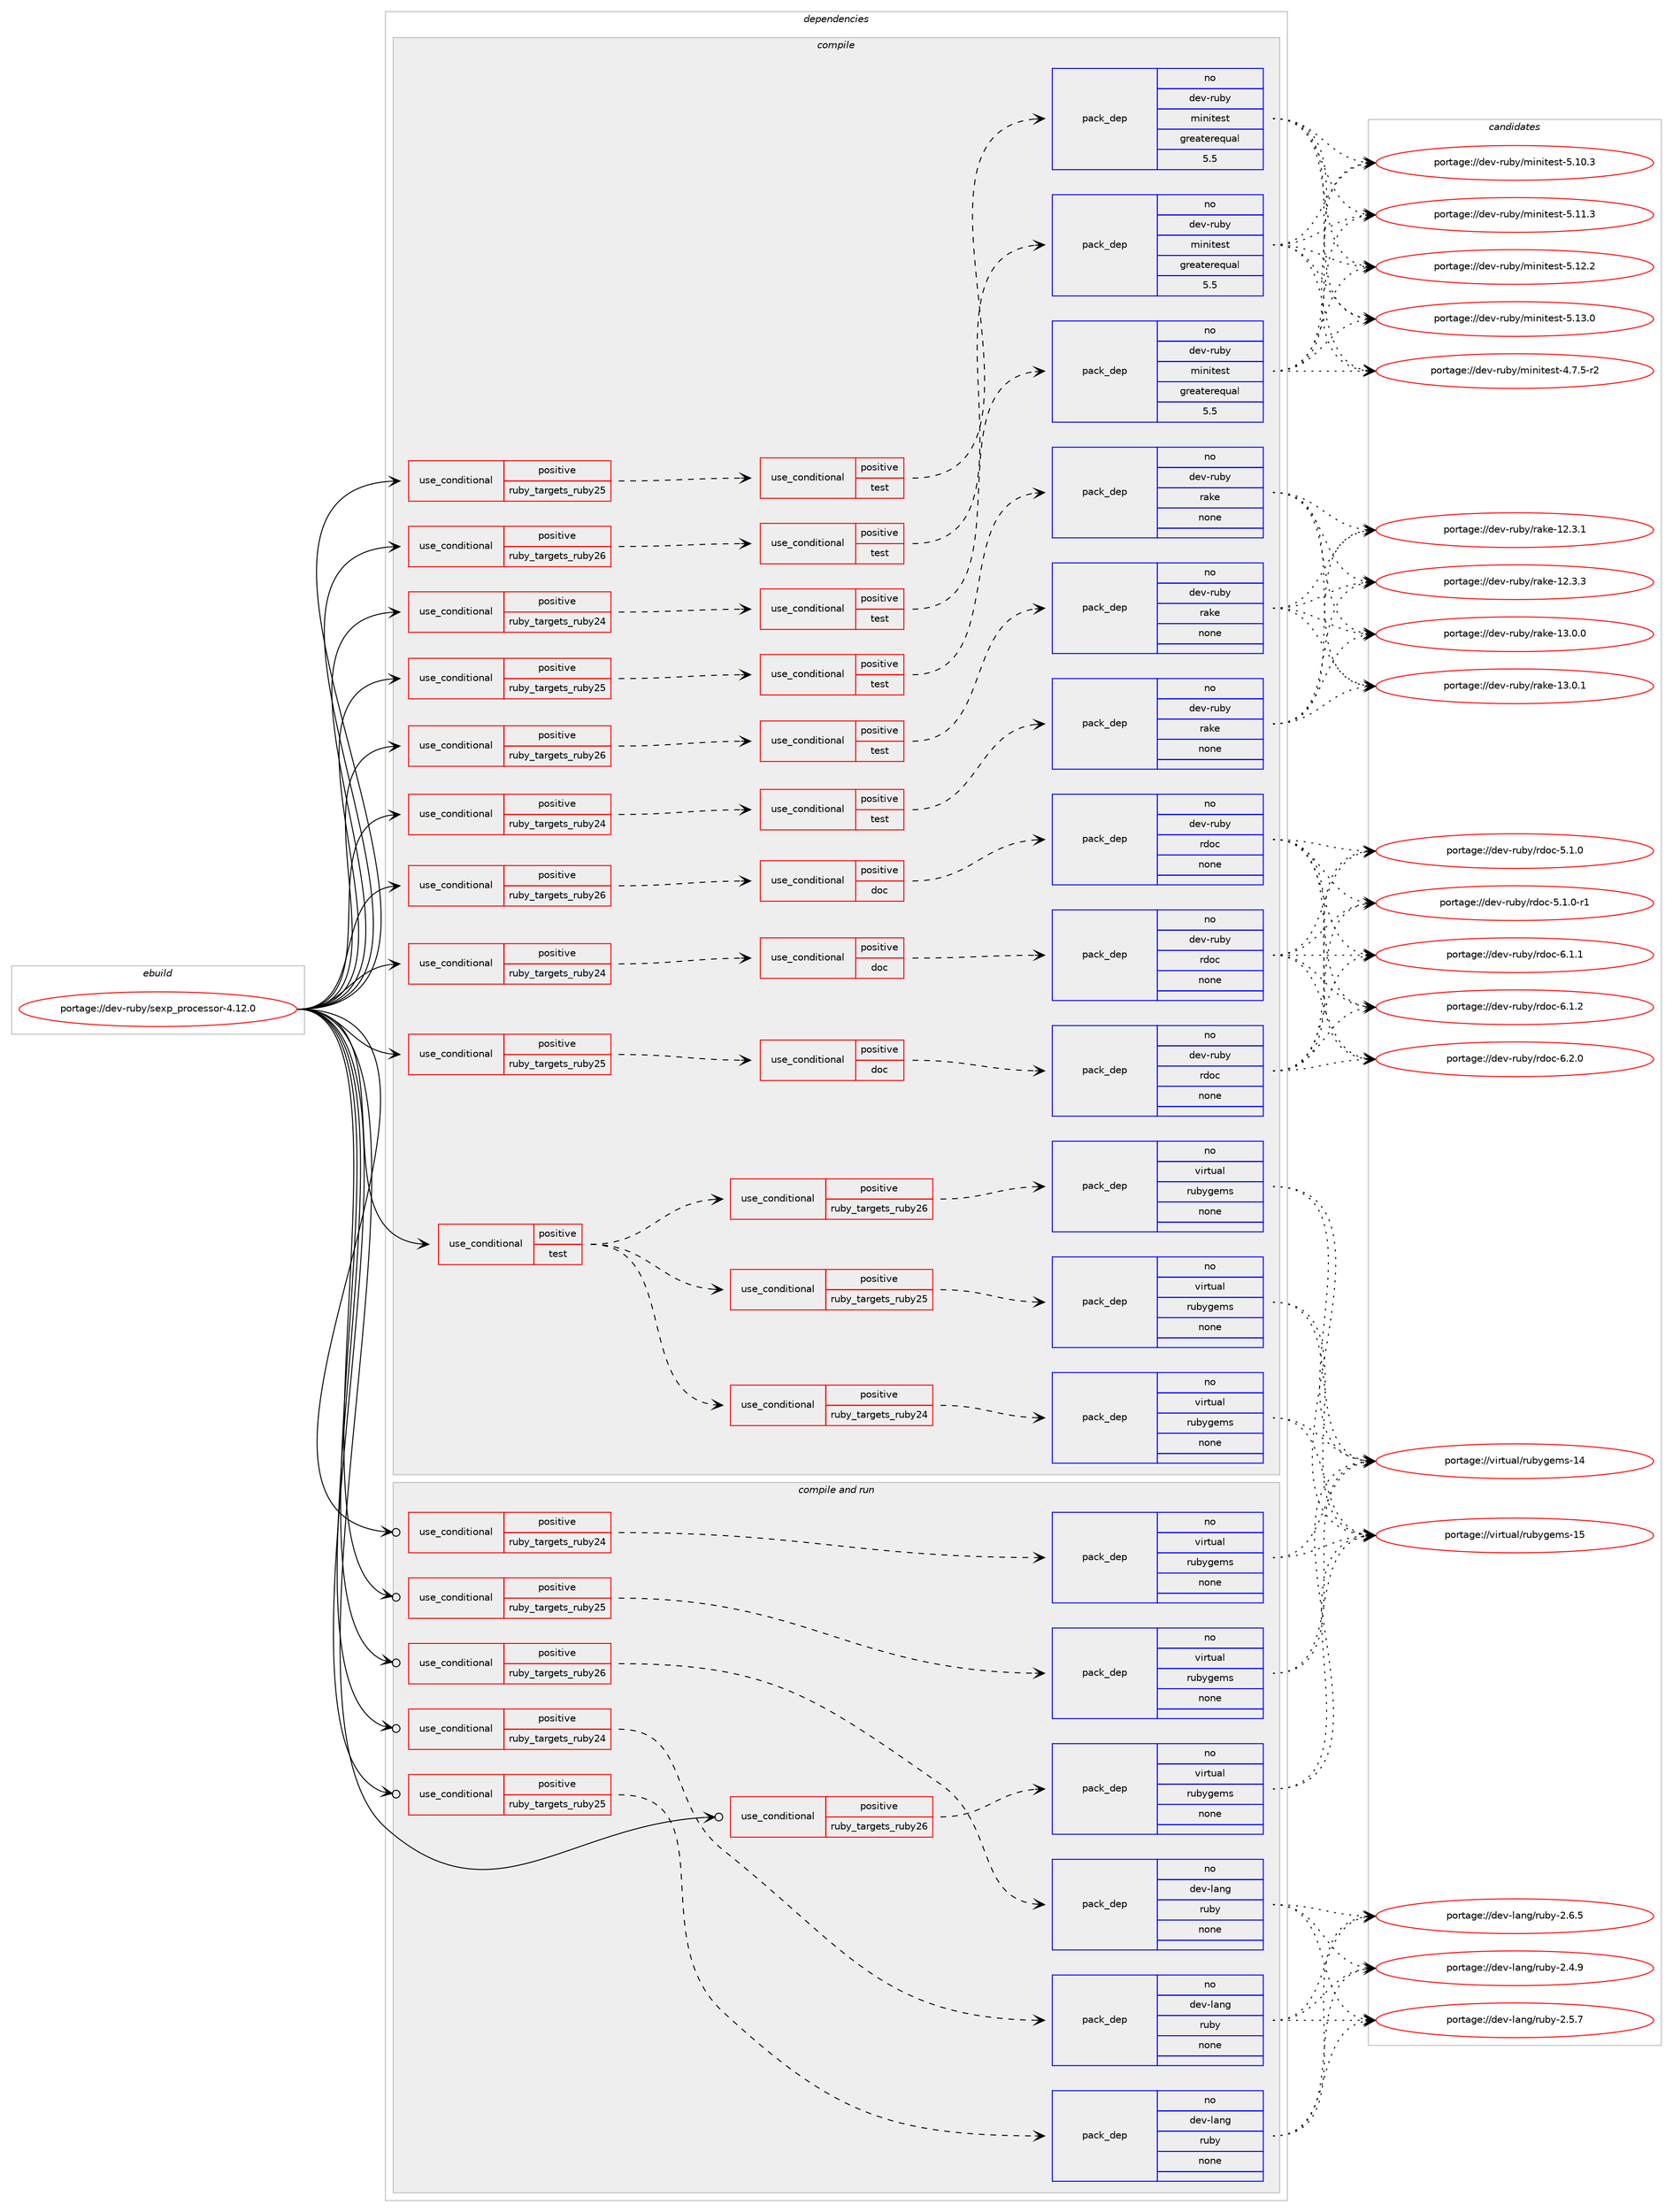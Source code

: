 digraph prolog {

# *************
# Graph options
# *************

newrank=true;
concentrate=true;
compound=true;
graph [rankdir=LR,fontname=Helvetica,fontsize=10,ranksep=1.5];#, ranksep=2.5, nodesep=0.2];
edge  [arrowhead=vee];
node  [fontname=Helvetica,fontsize=10];

# **********
# The ebuild
# **********

subgraph cluster_leftcol {
color=gray;
rank=same;
label=<<i>ebuild</i>>;
id [label="portage://dev-ruby/sexp_processor-4.12.0", color=red, width=4, href="../dev-ruby/sexp_processor-4.12.0.svg"];
}

# ****************
# The dependencies
# ****************

subgraph cluster_midcol {
color=gray;
label=<<i>dependencies</i>>;
subgraph cluster_compile {
fillcolor="#eeeeee";
style=filled;
label=<<i>compile</i>>;
subgraph cond66099 {
dependency249229 [label=<<TABLE BORDER="0" CELLBORDER="1" CELLSPACING="0" CELLPADDING="4"><TR><TD ROWSPAN="3" CELLPADDING="10">use_conditional</TD></TR><TR><TD>positive</TD></TR><TR><TD>ruby_targets_ruby24</TD></TR></TABLE>>, shape=none, color=red];
subgraph cond66100 {
dependency249230 [label=<<TABLE BORDER="0" CELLBORDER="1" CELLSPACING="0" CELLPADDING="4"><TR><TD ROWSPAN="3" CELLPADDING="10">use_conditional</TD></TR><TR><TD>positive</TD></TR><TR><TD>doc</TD></TR></TABLE>>, shape=none, color=red];
subgraph pack179585 {
dependency249231 [label=<<TABLE BORDER="0" CELLBORDER="1" CELLSPACING="0" CELLPADDING="4" WIDTH="220"><TR><TD ROWSPAN="6" CELLPADDING="30">pack_dep</TD></TR><TR><TD WIDTH="110">no</TD></TR><TR><TD>dev-ruby</TD></TR><TR><TD>rdoc</TD></TR><TR><TD>none</TD></TR><TR><TD></TD></TR></TABLE>>, shape=none, color=blue];
}
dependency249230:e -> dependency249231:w [weight=20,style="dashed",arrowhead="vee"];
}
dependency249229:e -> dependency249230:w [weight=20,style="dashed",arrowhead="vee"];
}
id:e -> dependency249229:w [weight=20,style="solid",arrowhead="vee"];
subgraph cond66101 {
dependency249232 [label=<<TABLE BORDER="0" CELLBORDER="1" CELLSPACING="0" CELLPADDING="4"><TR><TD ROWSPAN="3" CELLPADDING="10">use_conditional</TD></TR><TR><TD>positive</TD></TR><TR><TD>ruby_targets_ruby24</TD></TR></TABLE>>, shape=none, color=red];
subgraph cond66102 {
dependency249233 [label=<<TABLE BORDER="0" CELLBORDER="1" CELLSPACING="0" CELLPADDING="4"><TR><TD ROWSPAN="3" CELLPADDING="10">use_conditional</TD></TR><TR><TD>positive</TD></TR><TR><TD>test</TD></TR></TABLE>>, shape=none, color=red];
subgraph pack179586 {
dependency249234 [label=<<TABLE BORDER="0" CELLBORDER="1" CELLSPACING="0" CELLPADDING="4" WIDTH="220"><TR><TD ROWSPAN="6" CELLPADDING="30">pack_dep</TD></TR><TR><TD WIDTH="110">no</TD></TR><TR><TD>dev-ruby</TD></TR><TR><TD>minitest</TD></TR><TR><TD>greaterequal</TD></TR><TR><TD>5.5</TD></TR></TABLE>>, shape=none, color=blue];
}
dependency249233:e -> dependency249234:w [weight=20,style="dashed",arrowhead="vee"];
}
dependency249232:e -> dependency249233:w [weight=20,style="dashed",arrowhead="vee"];
}
id:e -> dependency249232:w [weight=20,style="solid",arrowhead="vee"];
subgraph cond66103 {
dependency249235 [label=<<TABLE BORDER="0" CELLBORDER="1" CELLSPACING="0" CELLPADDING="4"><TR><TD ROWSPAN="3" CELLPADDING="10">use_conditional</TD></TR><TR><TD>positive</TD></TR><TR><TD>ruby_targets_ruby24</TD></TR></TABLE>>, shape=none, color=red];
subgraph cond66104 {
dependency249236 [label=<<TABLE BORDER="0" CELLBORDER="1" CELLSPACING="0" CELLPADDING="4"><TR><TD ROWSPAN="3" CELLPADDING="10">use_conditional</TD></TR><TR><TD>positive</TD></TR><TR><TD>test</TD></TR></TABLE>>, shape=none, color=red];
subgraph pack179587 {
dependency249237 [label=<<TABLE BORDER="0" CELLBORDER="1" CELLSPACING="0" CELLPADDING="4" WIDTH="220"><TR><TD ROWSPAN="6" CELLPADDING="30">pack_dep</TD></TR><TR><TD WIDTH="110">no</TD></TR><TR><TD>dev-ruby</TD></TR><TR><TD>rake</TD></TR><TR><TD>none</TD></TR><TR><TD></TD></TR></TABLE>>, shape=none, color=blue];
}
dependency249236:e -> dependency249237:w [weight=20,style="dashed",arrowhead="vee"];
}
dependency249235:e -> dependency249236:w [weight=20,style="dashed",arrowhead="vee"];
}
id:e -> dependency249235:w [weight=20,style="solid",arrowhead="vee"];
subgraph cond66105 {
dependency249238 [label=<<TABLE BORDER="0" CELLBORDER="1" CELLSPACING="0" CELLPADDING="4"><TR><TD ROWSPAN="3" CELLPADDING="10">use_conditional</TD></TR><TR><TD>positive</TD></TR><TR><TD>ruby_targets_ruby25</TD></TR></TABLE>>, shape=none, color=red];
subgraph cond66106 {
dependency249239 [label=<<TABLE BORDER="0" CELLBORDER="1" CELLSPACING="0" CELLPADDING="4"><TR><TD ROWSPAN="3" CELLPADDING="10">use_conditional</TD></TR><TR><TD>positive</TD></TR><TR><TD>doc</TD></TR></TABLE>>, shape=none, color=red];
subgraph pack179588 {
dependency249240 [label=<<TABLE BORDER="0" CELLBORDER="1" CELLSPACING="0" CELLPADDING="4" WIDTH="220"><TR><TD ROWSPAN="6" CELLPADDING="30">pack_dep</TD></TR><TR><TD WIDTH="110">no</TD></TR><TR><TD>dev-ruby</TD></TR><TR><TD>rdoc</TD></TR><TR><TD>none</TD></TR><TR><TD></TD></TR></TABLE>>, shape=none, color=blue];
}
dependency249239:e -> dependency249240:w [weight=20,style="dashed",arrowhead="vee"];
}
dependency249238:e -> dependency249239:w [weight=20,style="dashed",arrowhead="vee"];
}
id:e -> dependency249238:w [weight=20,style="solid",arrowhead="vee"];
subgraph cond66107 {
dependency249241 [label=<<TABLE BORDER="0" CELLBORDER="1" CELLSPACING="0" CELLPADDING="4"><TR><TD ROWSPAN="3" CELLPADDING="10">use_conditional</TD></TR><TR><TD>positive</TD></TR><TR><TD>ruby_targets_ruby25</TD></TR></TABLE>>, shape=none, color=red];
subgraph cond66108 {
dependency249242 [label=<<TABLE BORDER="0" CELLBORDER="1" CELLSPACING="0" CELLPADDING="4"><TR><TD ROWSPAN="3" CELLPADDING="10">use_conditional</TD></TR><TR><TD>positive</TD></TR><TR><TD>test</TD></TR></TABLE>>, shape=none, color=red];
subgraph pack179589 {
dependency249243 [label=<<TABLE BORDER="0" CELLBORDER="1" CELLSPACING="0" CELLPADDING="4" WIDTH="220"><TR><TD ROWSPAN="6" CELLPADDING="30">pack_dep</TD></TR><TR><TD WIDTH="110">no</TD></TR><TR><TD>dev-ruby</TD></TR><TR><TD>minitest</TD></TR><TR><TD>greaterequal</TD></TR><TR><TD>5.5</TD></TR></TABLE>>, shape=none, color=blue];
}
dependency249242:e -> dependency249243:w [weight=20,style="dashed",arrowhead="vee"];
}
dependency249241:e -> dependency249242:w [weight=20,style="dashed",arrowhead="vee"];
}
id:e -> dependency249241:w [weight=20,style="solid",arrowhead="vee"];
subgraph cond66109 {
dependency249244 [label=<<TABLE BORDER="0" CELLBORDER="1" CELLSPACING="0" CELLPADDING="4"><TR><TD ROWSPAN="3" CELLPADDING="10">use_conditional</TD></TR><TR><TD>positive</TD></TR><TR><TD>ruby_targets_ruby25</TD></TR></TABLE>>, shape=none, color=red];
subgraph cond66110 {
dependency249245 [label=<<TABLE BORDER="0" CELLBORDER="1" CELLSPACING="0" CELLPADDING="4"><TR><TD ROWSPAN="3" CELLPADDING="10">use_conditional</TD></TR><TR><TD>positive</TD></TR><TR><TD>test</TD></TR></TABLE>>, shape=none, color=red];
subgraph pack179590 {
dependency249246 [label=<<TABLE BORDER="0" CELLBORDER="1" CELLSPACING="0" CELLPADDING="4" WIDTH="220"><TR><TD ROWSPAN="6" CELLPADDING="30">pack_dep</TD></TR><TR><TD WIDTH="110">no</TD></TR><TR><TD>dev-ruby</TD></TR><TR><TD>rake</TD></TR><TR><TD>none</TD></TR><TR><TD></TD></TR></TABLE>>, shape=none, color=blue];
}
dependency249245:e -> dependency249246:w [weight=20,style="dashed",arrowhead="vee"];
}
dependency249244:e -> dependency249245:w [weight=20,style="dashed",arrowhead="vee"];
}
id:e -> dependency249244:w [weight=20,style="solid",arrowhead="vee"];
subgraph cond66111 {
dependency249247 [label=<<TABLE BORDER="0" CELLBORDER="1" CELLSPACING="0" CELLPADDING="4"><TR><TD ROWSPAN="3" CELLPADDING="10">use_conditional</TD></TR><TR><TD>positive</TD></TR><TR><TD>ruby_targets_ruby26</TD></TR></TABLE>>, shape=none, color=red];
subgraph cond66112 {
dependency249248 [label=<<TABLE BORDER="0" CELLBORDER="1" CELLSPACING="0" CELLPADDING="4"><TR><TD ROWSPAN="3" CELLPADDING="10">use_conditional</TD></TR><TR><TD>positive</TD></TR><TR><TD>doc</TD></TR></TABLE>>, shape=none, color=red];
subgraph pack179591 {
dependency249249 [label=<<TABLE BORDER="0" CELLBORDER="1" CELLSPACING="0" CELLPADDING="4" WIDTH="220"><TR><TD ROWSPAN="6" CELLPADDING="30">pack_dep</TD></TR><TR><TD WIDTH="110">no</TD></TR><TR><TD>dev-ruby</TD></TR><TR><TD>rdoc</TD></TR><TR><TD>none</TD></TR><TR><TD></TD></TR></TABLE>>, shape=none, color=blue];
}
dependency249248:e -> dependency249249:w [weight=20,style="dashed",arrowhead="vee"];
}
dependency249247:e -> dependency249248:w [weight=20,style="dashed",arrowhead="vee"];
}
id:e -> dependency249247:w [weight=20,style="solid",arrowhead="vee"];
subgraph cond66113 {
dependency249250 [label=<<TABLE BORDER="0" CELLBORDER="1" CELLSPACING="0" CELLPADDING="4"><TR><TD ROWSPAN="3" CELLPADDING="10">use_conditional</TD></TR><TR><TD>positive</TD></TR><TR><TD>ruby_targets_ruby26</TD></TR></TABLE>>, shape=none, color=red];
subgraph cond66114 {
dependency249251 [label=<<TABLE BORDER="0" CELLBORDER="1" CELLSPACING="0" CELLPADDING="4"><TR><TD ROWSPAN="3" CELLPADDING="10">use_conditional</TD></TR><TR><TD>positive</TD></TR><TR><TD>test</TD></TR></TABLE>>, shape=none, color=red];
subgraph pack179592 {
dependency249252 [label=<<TABLE BORDER="0" CELLBORDER="1" CELLSPACING="0" CELLPADDING="4" WIDTH="220"><TR><TD ROWSPAN="6" CELLPADDING="30">pack_dep</TD></TR><TR><TD WIDTH="110">no</TD></TR><TR><TD>dev-ruby</TD></TR><TR><TD>minitest</TD></TR><TR><TD>greaterequal</TD></TR><TR><TD>5.5</TD></TR></TABLE>>, shape=none, color=blue];
}
dependency249251:e -> dependency249252:w [weight=20,style="dashed",arrowhead="vee"];
}
dependency249250:e -> dependency249251:w [weight=20,style="dashed",arrowhead="vee"];
}
id:e -> dependency249250:w [weight=20,style="solid",arrowhead="vee"];
subgraph cond66115 {
dependency249253 [label=<<TABLE BORDER="0" CELLBORDER="1" CELLSPACING="0" CELLPADDING="4"><TR><TD ROWSPAN="3" CELLPADDING="10">use_conditional</TD></TR><TR><TD>positive</TD></TR><TR><TD>ruby_targets_ruby26</TD></TR></TABLE>>, shape=none, color=red];
subgraph cond66116 {
dependency249254 [label=<<TABLE BORDER="0" CELLBORDER="1" CELLSPACING="0" CELLPADDING="4"><TR><TD ROWSPAN="3" CELLPADDING="10">use_conditional</TD></TR><TR><TD>positive</TD></TR><TR><TD>test</TD></TR></TABLE>>, shape=none, color=red];
subgraph pack179593 {
dependency249255 [label=<<TABLE BORDER="0" CELLBORDER="1" CELLSPACING="0" CELLPADDING="4" WIDTH="220"><TR><TD ROWSPAN="6" CELLPADDING="30">pack_dep</TD></TR><TR><TD WIDTH="110">no</TD></TR><TR><TD>dev-ruby</TD></TR><TR><TD>rake</TD></TR><TR><TD>none</TD></TR><TR><TD></TD></TR></TABLE>>, shape=none, color=blue];
}
dependency249254:e -> dependency249255:w [weight=20,style="dashed",arrowhead="vee"];
}
dependency249253:e -> dependency249254:w [weight=20,style="dashed",arrowhead="vee"];
}
id:e -> dependency249253:w [weight=20,style="solid",arrowhead="vee"];
subgraph cond66117 {
dependency249256 [label=<<TABLE BORDER="0" CELLBORDER="1" CELLSPACING="0" CELLPADDING="4"><TR><TD ROWSPAN="3" CELLPADDING="10">use_conditional</TD></TR><TR><TD>positive</TD></TR><TR><TD>test</TD></TR></TABLE>>, shape=none, color=red];
subgraph cond66118 {
dependency249257 [label=<<TABLE BORDER="0" CELLBORDER="1" CELLSPACING="0" CELLPADDING="4"><TR><TD ROWSPAN="3" CELLPADDING="10">use_conditional</TD></TR><TR><TD>positive</TD></TR><TR><TD>ruby_targets_ruby24</TD></TR></TABLE>>, shape=none, color=red];
subgraph pack179594 {
dependency249258 [label=<<TABLE BORDER="0" CELLBORDER="1" CELLSPACING="0" CELLPADDING="4" WIDTH="220"><TR><TD ROWSPAN="6" CELLPADDING="30">pack_dep</TD></TR><TR><TD WIDTH="110">no</TD></TR><TR><TD>virtual</TD></TR><TR><TD>rubygems</TD></TR><TR><TD>none</TD></TR><TR><TD></TD></TR></TABLE>>, shape=none, color=blue];
}
dependency249257:e -> dependency249258:w [weight=20,style="dashed",arrowhead="vee"];
}
dependency249256:e -> dependency249257:w [weight=20,style="dashed",arrowhead="vee"];
subgraph cond66119 {
dependency249259 [label=<<TABLE BORDER="0" CELLBORDER="1" CELLSPACING="0" CELLPADDING="4"><TR><TD ROWSPAN="3" CELLPADDING="10">use_conditional</TD></TR><TR><TD>positive</TD></TR><TR><TD>ruby_targets_ruby25</TD></TR></TABLE>>, shape=none, color=red];
subgraph pack179595 {
dependency249260 [label=<<TABLE BORDER="0" CELLBORDER="1" CELLSPACING="0" CELLPADDING="4" WIDTH="220"><TR><TD ROWSPAN="6" CELLPADDING="30">pack_dep</TD></TR><TR><TD WIDTH="110">no</TD></TR><TR><TD>virtual</TD></TR><TR><TD>rubygems</TD></TR><TR><TD>none</TD></TR><TR><TD></TD></TR></TABLE>>, shape=none, color=blue];
}
dependency249259:e -> dependency249260:w [weight=20,style="dashed",arrowhead="vee"];
}
dependency249256:e -> dependency249259:w [weight=20,style="dashed",arrowhead="vee"];
subgraph cond66120 {
dependency249261 [label=<<TABLE BORDER="0" CELLBORDER="1" CELLSPACING="0" CELLPADDING="4"><TR><TD ROWSPAN="3" CELLPADDING="10">use_conditional</TD></TR><TR><TD>positive</TD></TR><TR><TD>ruby_targets_ruby26</TD></TR></TABLE>>, shape=none, color=red];
subgraph pack179596 {
dependency249262 [label=<<TABLE BORDER="0" CELLBORDER="1" CELLSPACING="0" CELLPADDING="4" WIDTH="220"><TR><TD ROWSPAN="6" CELLPADDING="30">pack_dep</TD></TR><TR><TD WIDTH="110">no</TD></TR><TR><TD>virtual</TD></TR><TR><TD>rubygems</TD></TR><TR><TD>none</TD></TR><TR><TD></TD></TR></TABLE>>, shape=none, color=blue];
}
dependency249261:e -> dependency249262:w [weight=20,style="dashed",arrowhead="vee"];
}
dependency249256:e -> dependency249261:w [weight=20,style="dashed",arrowhead="vee"];
}
id:e -> dependency249256:w [weight=20,style="solid",arrowhead="vee"];
}
subgraph cluster_compileandrun {
fillcolor="#eeeeee";
style=filled;
label=<<i>compile and run</i>>;
subgraph cond66121 {
dependency249263 [label=<<TABLE BORDER="0" CELLBORDER="1" CELLSPACING="0" CELLPADDING="4"><TR><TD ROWSPAN="3" CELLPADDING="10">use_conditional</TD></TR><TR><TD>positive</TD></TR><TR><TD>ruby_targets_ruby24</TD></TR></TABLE>>, shape=none, color=red];
subgraph pack179597 {
dependency249264 [label=<<TABLE BORDER="0" CELLBORDER="1" CELLSPACING="0" CELLPADDING="4" WIDTH="220"><TR><TD ROWSPAN="6" CELLPADDING="30">pack_dep</TD></TR><TR><TD WIDTH="110">no</TD></TR><TR><TD>dev-lang</TD></TR><TR><TD>ruby</TD></TR><TR><TD>none</TD></TR><TR><TD></TD></TR></TABLE>>, shape=none, color=blue];
}
dependency249263:e -> dependency249264:w [weight=20,style="dashed",arrowhead="vee"];
}
id:e -> dependency249263:w [weight=20,style="solid",arrowhead="odotvee"];
subgraph cond66122 {
dependency249265 [label=<<TABLE BORDER="0" CELLBORDER="1" CELLSPACING="0" CELLPADDING="4"><TR><TD ROWSPAN="3" CELLPADDING="10">use_conditional</TD></TR><TR><TD>positive</TD></TR><TR><TD>ruby_targets_ruby24</TD></TR></TABLE>>, shape=none, color=red];
subgraph pack179598 {
dependency249266 [label=<<TABLE BORDER="0" CELLBORDER="1" CELLSPACING="0" CELLPADDING="4" WIDTH="220"><TR><TD ROWSPAN="6" CELLPADDING="30">pack_dep</TD></TR><TR><TD WIDTH="110">no</TD></TR><TR><TD>virtual</TD></TR><TR><TD>rubygems</TD></TR><TR><TD>none</TD></TR><TR><TD></TD></TR></TABLE>>, shape=none, color=blue];
}
dependency249265:e -> dependency249266:w [weight=20,style="dashed",arrowhead="vee"];
}
id:e -> dependency249265:w [weight=20,style="solid",arrowhead="odotvee"];
subgraph cond66123 {
dependency249267 [label=<<TABLE BORDER="0" CELLBORDER="1" CELLSPACING="0" CELLPADDING="4"><TR><TD ROWSPAN="3" CELLPADDING="10">use_conditional</TD></TR><TR><TD>positive</TD></TR><TR><TD>ruby_targets_ruby25</TD></TR></TABLE>>, shape=none, color=red];
subgraph pack179599 {
dependency249268 [label=<<TABLE BORDER="0" CELLBORDER="1" CELLSPACING="0" CELLPADDING="4" WIDTH="220"><TR><TD ROWSPAN="6" CELLPADDING="30">pack_dep</TD></TR><TR><TD WIDTH="110">no</TD></TR><TR><TD>dev-lang</TD></TR><TR><TD>ruby</TD></TR><TR><TD>none</TD></TR><TR><TD></TD></TR></TABLE>>, shape=none, color=blue];
}
dependency249267:e -> dependency249268:w [weight=20,style="dashed",arrowhead="vee"];
}
id:e -> dependency249267:w [weight=20,style="solid",arrowhead="odotvee"];
subgraph cond66124 {
dependency249269 [label=<<TABLE BORDER="0" CELLBORDER="1" CELLSPACING="0" CELLPADDING="4"><TR><TD ROWSPAN="3" CELLPADDING="10">use_conditional</TD></TR><TR><TD>positive</TD></TR><TR><TD>ruby_targets_ruby25</TD></TR></TABLE>>, shape=none, color=red];
subgraph pack179600 {
dependency249270 [label=<<TABLE BORDER="0" CELLBORDER="1" CELLSPACING="0" CELLPADDING="4" WIDTH="220"><TR><TD ROWSPAN="6" CELLPADDING="30">pack_dep</TD></TR><TR><TD WIDTH="110">no</TD></TR><TR><TD>virtual</TD></TR><TR><TD>rubygems</TD></TR><TR><TD>none</TD></TR><TR><TD></TD></TR></TABLE>>, shape=none, color=blue];
}
dependency249269:e -> dependency249270:w [weight=20,style="dashed",arrowhead="vee"];
}
id:e -> dependency249269:w [weight=20,style="solid",arrowhead="odotvee"];
subgraph cond66125 {
dependency249271 [label=<<TABLE BORDER="0" CELLBORDER="1" CELLSPACING="0" CELLPADDING="4"><TR><TD ROWSPAN="3" CELLPADDING="10">use_conditional</TD></TR><TR><TD>positive</TD></TR><TR><TD>ruby_targets_ruby26</TD></TR></TABLE>>, shape=none, color=red];
subgraph pack179601 {
dependency249272 [label=<<TABLE BORDER="0" CELLBORDER="1" CELLSPACING="0" CELLPADDING="4" WIDTH="220"><TR><TD ROWSPAN="6" CELLPADDING="30">pack_dep</TD></TR><TR><TD WIDTH="110">no</TD></TR><TR><TD>dev-lang</TD></TR><TR><TD>ruby</TD></TR><TR><TD>none</TD></TR><TR><TD></TD></TR></TABLE>>, shape=none, color=blue];
}
dependency249271:e -> dependency249272:w [weight=20,style="dashed",arrowhead="vee"];
}
id:e -> dependency249271:w [weight=20,style="solid",arrowhead="odotvee"];
subgraph cond66126 {
dependency249273 [label=<<TABLE BORDER="0" CELLBORDER="1" CELLSPACING="0" CELLPADDING="4"><TR><TD ROWSPAN="3" CELLPADDING="10">use_conditional</TD></TR><TR><TD>positive</TD></TR><TR><TD>ruby_targets_ruby26</TD></TR></TABLE>>, shape=none, color=red];
subgraph pack179602 {
dependency249274 [label=<<TABLE BORDER="0" CELLBORDER="1" CELLSPACING="0" CELLPADDING="4" WIDTH="220"><TR><TD ROWSPAN="6" CELLPADDING="30">pack_dep</TD></TR><TR><TD WIDTH="110">no</TD></TR><TR><TD>virtual</TD></TR><TR><TD>rubygems</TD></TR><TR><TD>none</TD></TR><TR><TD></TD></TR></TABLE>>, shape=none, color=blue];
}
dependency249273:e -> dependency249274:w [weight=20,style="dashed",arrowhead="vee"];
}
id:e -> dependency249273:w [weight=20,style="solid",arrowhead="odotvee"];
}
subgraph cluster_run {
fillcolor="#eeeeee";
style=filled;
label=<<i>run</i>>;
}
}

# **************
# The candidates
# **************

subgraph cluster_choices {
rank=same;
color=gray;
label=<<i>candidates</i>>;

subgraph choice179585 {
color=black;
nodesep=1;
choiceportage10010111845114117981214711410011199455346494648 [label="portage://dev-ruby/rdoc-5.1.0", color=red, width=4,href="../dev-ruby/rdoc-5.1.0.svg"];
choiceportage100101118451141179812147114100111994553464946484511449 [label="portage://dev-ruby/rdoc-5.1.0-r1", color=red, width=4,href="../dev-ruby/rdoc-5.1.0-r1.svg"];
choiceportage10010111845114117981214711410011199455446494649 [label="portage://dev-ruby/rdoc-6.1.1", color=red, width=4,href="../dev-ruby/rdoc-6.1.1.svg"];
choiceportage10010111845114117981214711410011199455446494650 [label="portage://dev-ruby/rdoc-6.1.2", color=red, width=4,href="../dev-ruby/rdoc-6.1.2.svg"];
choiceportage10010111845114117981214711410011199455446504648 [label="portage://dev-ruby/rdoc-6.2.0", color=red, width=4,href="../dev-ruby/rdoc-6.2.0.svg"];
dependency249231:e -> choiceportage10010111845114117981214711410011199455346494648:w [style=dotted,weight="100"];
dependency249231:e -> choiceportage100101118451141179812147114100111994553464946484511449:w [style=dotted,weight="100"];
dependency249231:e -> choiceportage10010111845114117981214711410011199455446494649:w [style=dotted,weight="100"];
dependency249231:e -> choiceportage10010111845114117981214711410011199455446494650:w [style=dotted,weight="100"];
dependency249231:e -> choiceportage10010111845114117981214711410011199455446504648:w [style=dotted,weight="100"];
}
subgraph choice179586 {
color=black;
nodesep=1;
choiceportage1001011184511411798121471091051101051161011151164552465546534511450 [label="portage://dev-ruby/minitest-4.7.5-r2", color=red, width=4,href="../dev-ruby/minitest-4.7.5-r2.svg"];
choiceportage10010111845114117981214710910511010511610111511645534649484651 [label="portage://dev-ruby/minitest-5.10.3", color=red, width=4,href="../dev-ruby/minitest-5.10.3.svg"];
choiceportage10010111845114117981214710910511010511610111511645534649494651 [label="portage://dev-ruby/minitest-5.11.3", color=red, width=4,href="../dev-ruby/minitest-5.11.3.svg"];
choiceportage10010111845114117981214710910511010511610111511645534649504650 [label="portage://dev-ruby/minitest-5.12.2", color=red, width=4,href="../dev-ruby/minitest-5.12.2.svg"];
choiceportage10010111845114117981214710910511010511610111511645534649514648 [label="portage://dev-ruby/minitest-5.13.0", color=red, width=4,href="../dev-ruby/minitest-5.13.0.svg"];
dependency249234:e -> choiceportage1001011184511411798121471091051101051161011151164552465546534511450:w [style=dotted,weight="100"];
dependency249234:e -> choiceportage10010111845114117981214710910511010511610111511645534649484651:w [style=dotted,weight="100"];
dependency249234:e -> choiceportage10010111845114117981214710910511010511610111511645534649494651:w [style=dotted,weight="100"];
dependency249234:e -> choiceportage10010111845114117981214710910511010511610111511645534649504650:w [style=dotted,weight="100"];
dependency249234:e -> choiceportage10010111845114117981214710910511010511610111511645534649514648:w [style=dotted,weight="100"];
}
subgraph choice179587 {
color=black;
nodesep=1;
choiceportage1001011184511411798121471149710710145495046514649 [label="portage://dev-ruby/rake-12.3.1", color=red, width=4,href="../dev-ruby/rake-12.3.1.svg"];
choiceportage1001011184511411798121471149710710145495046514651 [label="portage://dev-ruby/rake-12.3.3", color=red, width=4,href="../dev-ruby/rake-12.3.3.svg"];
choiceportage1001011184511411798121471149710710145495146484648 [label="portage://dev-ruby/rake-13.0.0", color=red, width=4,href="../dev-ruby/rake-13.0.0.svg"];
choiceportage1001011184511411798121471149710710145495146484649 [label="portage://dev-ruby/rake-13.0.1", color=red, width=4,href="../dev-ruby/rake-13.0.1.svg"];
dependency249237:e -> choiceportage1001011184511411798121471149710710145495046514649:w [style=dotted,weight="100"];
dependency249237:e -> choiceportage1001011184511411798121471149710710145495046514651:w [style=dotted,weight="100"];
dependency249237:e -> choiceportage1001011184511411798121471149710710145495146484648:w [style=dotted,weight="100"];
dependency249237:e -> choiceportage1001011184511411798121471149710710145495146484649:w [style=dotted,weight="100"];
}
subgraph choice179588 {
color=black;
nodesep=1;
choiceportage10010111845114117981214711410011199455346494648 [label="portage://dev-ruby/rdoc-5.1.0", color=red, width=4,href="../dev-ruby/rdoc-5.1.0.svg"];
choiceportage100101118451141179812147114100111994553464946484511449 [label="portage://dev-ruby/rdoc-5.1.0-r1", color=red, width=4,href="../dev-ruby/rdoc-5.1.0-r1.svg"];
choiceportage10010111845114117981214711410011199455446494649 [label="portage://dev-ruby/rdoc-6.1.1", color=red, width=4,href="../dev-ruby/rdoc-6.1.1.svg"];
choiceportage10010111845114117981214711410011199455446494650 [label="portage://dev-ruby/rdoc-6.1.2", color=red, width=4,href="../dev-ruby/rdoc-6.1.2.svg"];
choiceportage10010111845114117981214711410011199455446504648 [label="portage://dev-ruby/rdoc-6.2.0", color=red, width=4,href="../dev-ruby/rdoc-6.2.0.svg"];
dependency249240:e -> choiceportage10010111845114117981214711410011199455346494648:w [style=dotted,weight="100"];
dependency249240:e -> choiceportage100101118451141179812147114100111994553464946484511449:w [style=dotted,weight="100"];
dependency249240:e -> choiceportage10010111845114117981214711410011199455446494649:w [style=dotted,weight="100"];
dependency249240:e -> choiceportage10010111845114117981214711410011199455446494650:w [style=dotted,weight="100"];
dependency249240:e -> choiceportage10010111845114117981214711410011199455446504648:w [style=dotted,weight="100"];
}
subgraph choice179589 {
color=black;
nodesep=1;
choiceportage1001011184511411798121471091051101051161011151164552465546534511450 [label="portage://dev-ruby/minitest-4.7.5-r2", color=red, width=4,href="../dev-ruby/minitest-4.7.5-r2.svg"];
choiceportage10010111845114117981214710910511010511610111511645534649484651 [label="portage://dev-ruby/minitest-5.10.3", color=red, width=4,href="../dev-ruby/minitest-5.10.3.svg"];
choiceportage10010111845114117981214710910511010511610111511645534649494651 [label="portage://dev-ruby/minitest-5.11.3", color=red, width=4,href="../dev-ruby/minitest-5.11.3.svg"];
choiceportage10010111845114117981214710910511010511610111511645534649504650 [label="portage://dev-ruby/minitest-5.12.2", color=red, width=4,href="../dev-ruby/minitest-5.12.2.svg"];
choiceportage10010111845114117981214710910511010511610111511645534649514648 [label="portage://dev-ruby/minitest-5.13.0", color=red, width=4,href="../dev-ruby/minitest-5.13.0.svg"];
dependency249243:e -> choiceportage1001011184511411798121471091051101051161011151164552465546534511450:w [style=dotted,weight="100"];
dependency249243:e -> choiceportage10010111845114117981214710910511010511610111511645534649484651:w [style=dotted,weight="100"];
dependency249243:e -> choiceportage10010111845114117981214710910511010511610111511645534649494651:w [style=dotted,weight="100"];
dependency249243:e -> choiceportage10010111845114117981214710910511010511610111511645534649504650:w [style=dotted,weight="100"];
dependency249243:e -> choiceportage10010111845114117981214710910511010511610111511645534649514648:w [style=dotted,weight="100"];
}
subgraph choice179590 {
color=black;
nodesep=1;
choiceportage1001011184511411798121471149710710145495046514649 [label="portage://dev-ruby/rake-12.3.1", color=red, width=4,href="../dev-ruby/rake-12.3.1.svg"];
choiceportage1001011184511411798121471149710710145495046514651 [label="portage://dev-ruby/rake-12.3.3", color=red, width=4,href="../dev-ruby/rake-12.3.3.svg"];
choiceportage1001011184511411798121471149710710145495146484648 [label="portage://dev-ruby/rake-13.0.0", color=red, width=4,href="../dev-ruby/rake-13.0.0.svg"];
choiceportage1001011184511411798121471149710710145495146484649 [label="portage://dev-ruby/rake-13.0.1", color=red, width=4,href="../dev-ruby/rake-13.0.1.svg"];
dependency249246:e -> choiceportage1001011184511411798121471149710710145495046514649:w [style=dotted,weight="100"];
dependency249246:e -> choiceportage1001011184511411798121471149710710145495046514651:w [style=dotted,weight="100"];
dependency249246:e -> choiceportage1001011184511411798121471149710710145495146484648:w [style=dotted,weight="100"];
dependency249246:e -> choiceportage1001011184511411798121471149710710145495146484649:w [style=dotted,weight="100"];
}
subgraph choice179591 {
color=black;
nodesep=1;
choiceportage10010111845114117981214711410011199455346494648 [label="portage://dev-ruby/rdoc-5.1.0", color=red, width=4,href="../dev-ruby/rdoc-5.1.0.svg"];
choiceportage100101118451141179812147114100111994553464946484511449 [label="portage://dev-ruby/rdoc-5.1.0-r1", color=red, width=4,href="../dev-ruby/rdoc-5.1.0-r1.svg"];
choiceportage10010111845114117981214711410011199455446494649 [label="portage://dev-ruby/rdoc-6.1.1", color=red, width=4,href="../dev-ruby/rdoc-6.1.1.svg"];
choiceportage10010111845114117981214711410011199455446494650 [label="portage://dev-ruby/rdoc-6.1.2", color=red, width=4,href="../dev-ruby/rdoc-6.1.2.svg"];
choiceportage10010111845114117981214711410011199455446504648 [label="portage://dev-ruby/rdoc-6.2.0", color=red, width=4,href="../dev-ruby/rdoc-6.2.0.svg"];
dependency249249:e -> choiceportage10010111845114117981214711410011199455346494648:w [style=dotted,weight="100"];
dependency249249:e -> choiceportage100101118451141179812147114100111994553464946484511449:w [style=dotted,weight="100"];
dependency249249:e -> choiceportage10010111845114117981214711410011199455446494649:w [style=dotted,weight="100"];
dependency249249:e -> choiceportage10010111845114117981214711410011199455446494650:w [style=dotted,weight="100"];
dependency249249:e -> choiceportage10010111845114117981214711410011199455446504648:w [style=dotted,weight="100"];
}
subgraph choice179592 {
color=black;
nodesep=1;
choiceportage1001011184511411798121471091051101051161011151164552465546534511450 [label="portage://dev-ruby/minitest-4.7.5-r2", color=red, width=4,href="../dev-ruby/minitest-4.7.5-r2.svg"];
choiceportage10010111845114117981214710910511010511610111511645534649484651 [label="portage://dev-ruby/minitest-5.10.3", color=red, width=4,href="../dev-ruby/minitest-5.10.3.svg"];
choiceportage10010111845114117981214710910511010511610111511645534649494651 [label="portage://dev-ruby/minitest-5.11.3", color=red, width=4,href="../dev-ruby/minitest-5.11.3.svg"];
choiceportage10010111845114117981214710910511010511610111511645534649504650 [label="portage://dev-ruby/minitest-5.12.2", color=red, width=4,href="../dev-ruby/minitest-5.12.2.svg"];
choiceportage10010111845114117981214710910511010511610111511645534649514648 [label="portage://dev-ruby/minitest-5.13.0", color=red, width=4,href="../dev-ruby/minitest-5.13.0.svg"];
dependency249252:e -> choiceportage1001011184511411798121471091051101051161011151164552465546534511450:w [style=dotted,weight="100"];
dependency249252:e -> choiceportage10010111845114117981214710910511010511610111511645534649484651:w [style=dotted,weight="100"];
dependency249252:e -> choiceportage10010111845114117981214710910511010511610111511645534649494651:w [style=dotted,weight="100"];
dependency249252:e -> choiceportage10010111845114117981214710910511010511610111511645534649504650:w [style=dotted,weight="100"];
dependency249252:e -> choiceportage10010111845114117981214710910511010511610111511645534649514648:w [style=dotted,weight="100"];
}
subgraph choice179593 {
color=black;
nodesep=1;
choiceportage1001011184511411798121471149710710145495046514649 [label="portage://dev-ruby/rake-12.3.1", color=red, width=4,href="../dev-ruby/rake-12.3.1.svg"];
choiceportage1001011184511411798121471149710710145495046514651 [label="portage://dev-ruby/rake-12.3.3", color=red, width=4,href="../dev-ruby/rake-12.3.3.svg"];
choiceportage1001011184511411798121471149710710145495146484648 [label="portage://dev-ruby/rake-13.0.0", color=red, width=4,href="../dev-ruby/rake-13.0.0.svg"];
choiceportage1001011184511411798121471149710710145495146484649 [label="portage://dev-ruby/rake-13.0.1", color=red, width=4,href="../dev-ruby/rake-13.0.1.svg"];
dependency249255:e -> choiceportage1001011184511411798121471149710710145495046514649:w [style=dotted,weight="100"];
dependency249255:e -> choiceportage1001011184511411798121471149710710145495046514651:w [style=dotted,weight="100"];
dependency249255:e -> choiceportage1001011184511411798121471149710710145495146484648:w [style=dotted,weight="100"];
dependency249255:e -> choiceportage1001011184511411798121471149710710145495146484649:w [style=dotted,weight="100"];
}
subgraph choice179594 {
color=black;
nodesep=1;
choiceportage118105114116117971084711411798121103101109115454952 [label="portage://virtual/rubygems-14", color=red, width=4,href="../virtual/rubygems-14.svg"];
choiceportage118105114116117971084711411798121103101109115454953 [label="portage://virtual/rubygems-15", color=red, width=4,href="../virtual/rubygems-15.svg"];
dependency249258:e -> choiceportage118105114116117971084711411798121103101109115454952:w [style=dotted,weight="100"];
dependency249258:e -> choiceportage118105114116117971084711411798121103101109115454953:w [style=dotted,weight="100"];
}
subgraph choice179595 {
color=black;
nodesep=1;
choiceportage118105114116117971084711411798121103101109115454952 [label="portage://virtual/rubygems-14", color=red, width=4,href="../virtual/rubygems-14.svg"];
choiceportage118105114116117971084711411798121103101109115454953 [label="portage://virtual/rubygems-15", color=red, width=4,href="../virtual/rubygems-15.svg"];
dependency249260:e -> choiceportage118105114116117971084711411798121103101109115454952:w [style=dotted,weight="100"];
dependency249260:e -> choiceportage118105114116117971084711411798121103101109115454953:w [style=dotted,weight="100"];
}
subgraph choice179596 {
color=black;
nodesep=1;
choiceportage118105114116117971084711411798121103101109115454952 [label="portage://virtual/rubygems-14", color=red, width=4,href="../virtual/rubygems-14.svg"];
choiceportage118105114116117971084711411798121103101109115454953 [label="portage://virtual/rubygems-15", color=red, width=4,href="../virtual/rubygems-15.svg"];
dependency249262:e -> choiceportage118105114116117971084711411798121103101109115454952:w [style=dotted,weight="100"];
dependency249262:e -> choiceportage118105114116117971084711411798121103101109115454953:w [style=dotted,weight="100"];
}
subgraph choice179597 {
color=black;
nodesep=1;
choiceportage10010111845108971101034711411798121455046524657 [label="portage://dev-lang/ruby-2.4.9", color=red, width=4,href="../dev-lang/ruby-2.4.9.svg"];
choiceportage10010111845108971101034711411798121455046534655 [label="portage://dev-lang/ruby-2.5.7", color=red, width=4,href="../dev-lang/ruby-2.5.7.svg"];
choiceportage10010111845108971101034711411798121455046544653 [label="portage://dev-lang/ruby-2.6.5", color=red, width=4,href="../dev-lang/ruby-2.6.5.svg"];
dependency249264:e -> choiceportage10010111845108971101034711411798121455046524657:w [style=dotted,weight="100"];
dependency249264:e -> choiceportage10010111845108971101034711411798121455046534655:w [style=dotted,weight="100"];
dependency249264:e -> choiceportage10010111845108971101034711411798121455046544653:w [style=dotted,weight="100"];
}
subgraph choice179598 {
color=black;
nodesep=1;
choiceportage118105114116117971084711411798121103101109115454952 [label="portage://virtual/rubygems-14", color=red, width=4,href="../virtual/rubygems-14.svg"];
choiceportage118105114116117971084711411798121103101109115454953 [label="portage://virtual/rubygems-15", color=red, width=4,href="../virtual/rubygems-15.svg"];
dependency249266:e -> choiceportage118105114116117971084711411798121103101109115454952:w [style=dotted,weight="100"];
dependency249266:e -> choiceportage118105114116117971084711411798121103101109115454953:w [style=dotted,weight="100"];
}
subgraph choice179599 {
color=black;
nodesep=1;
choiceportage10010111845108971101034711411798121455046524657 [label="portage://dev-lang/ruby-2.4.9", color=red, width=4,href="../dev-lang/ruby-2.4.9.svg"];
choiceportage10010111845108971101034711411798121455046534655 [label="portage://dev-lang/ruby-2.5.7", color=red, width=4,href="../dev-lang/ruby-2.5.7.svg"];
choiceportage10010111845108971101034711411798121455046544653 [label="portage://dev-lang/ruby-2.6.5", color=red, width=4,href="../dev-lang/ruby-2.6.5.svg"];
dependency249268:e -> choiceportage10010111845108971101034711411798121455046524657:w [style=dotted,weight="100"];
dependency249268:e -> choiceportage10010111845108971101034711411798121455046534655:w [style=dotted,weight="100"];
dependency249268:e -> choiceportage10010111845108971101034711411798121455046544653:w [style=dotted,weight="100"];
}
subgraph choice179600 {
color=black;
nodesep=1;
choiceportage118105114116117971084711411798121103101109115454952 [label="portage://virtual/rubygems-14", color=red, width=4,href="../virtual/rubygems-14.svg"];
choiceportage118105114116117971084711411798121103101109115454953 [label="portage://virtual/rubygems-15", color=red, width=4,href="../virtual/rubygems-15.svg"];
dependency249270:e -> choiceportage118105114116117971084711411798121103101109115454952:w [style=dotted,weight="100"];
dependency249270:e -> choiceportage118105114116117971084711411798121103101109115454953:w [style=dotted,weight="100"];
}
subgraph choice179601 {
color=black;
nodesep=1;
choiceportage10010111845108971101034711411798121455046524657 [label="portage://dev-lang/ruby-2.4.9", color=red, width=4,href="../dev-lang/ruby-2.4.9.svg"];
choiceportage10010111845108971101034711411798121455046534655 [label="portage://dev-lang/ruby-2.5.7", color=red, width=4,href="../dev-lang/ruby-2.5.7.svg"];
choiceportage10010111845108971101034711411798121455046544653 [label="portage://dev-lang/ruby-2.6.5", color=red, width=4,href="../dev-lang/ruby-2.6.5.svg"];
dependency249272:e -> choiceportage10010111845108971101034711411798121455046524657:w [style=dotted,weight="100"];
dependency249272:e -> choiceportage10010111845108971101034711411798121455046534655:w [style=dotted,weight="100"];
dependency249272:e -> choiceportage10010111845108971101034711411798121455046544653:w [style=dotted,weight="100"];
}
subgraph choice179602 {
color=black;
nodesep=1;
choiceportage118105114116117971084711411798121103101109115454952 [label="portage://virtual/rubygems-14", color=red, width=4,href="../virtual/rubygems-14.svg"];
choiceportage118105114116117971084711411798121103101109115454953 [label="portage://virtual/rubygems-15", color=red, width=4,href="../virtual/rubygems-15.svg"];
dependency249274:e -> choiceportage118105114116117971084711411798121103101109115454952:w [style=dotted,weight="100"];
dependency249274:e -> choiceportage118105114116117971084711411798121103101109115454953:w [style=dotted,weight="100"];
}
}

}
